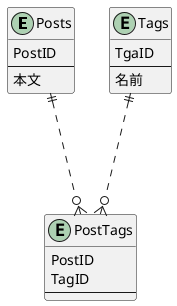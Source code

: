 @startuml

entity Posts {
  PostID
  --
  本文
}

entity Tags {
  TgaID
  --
  名前
}

entity PostTags {
  PostID
  TagID
  --
}

Posts ||...o{ PostTags
Tags ||...o{ PostTags

@enduml
